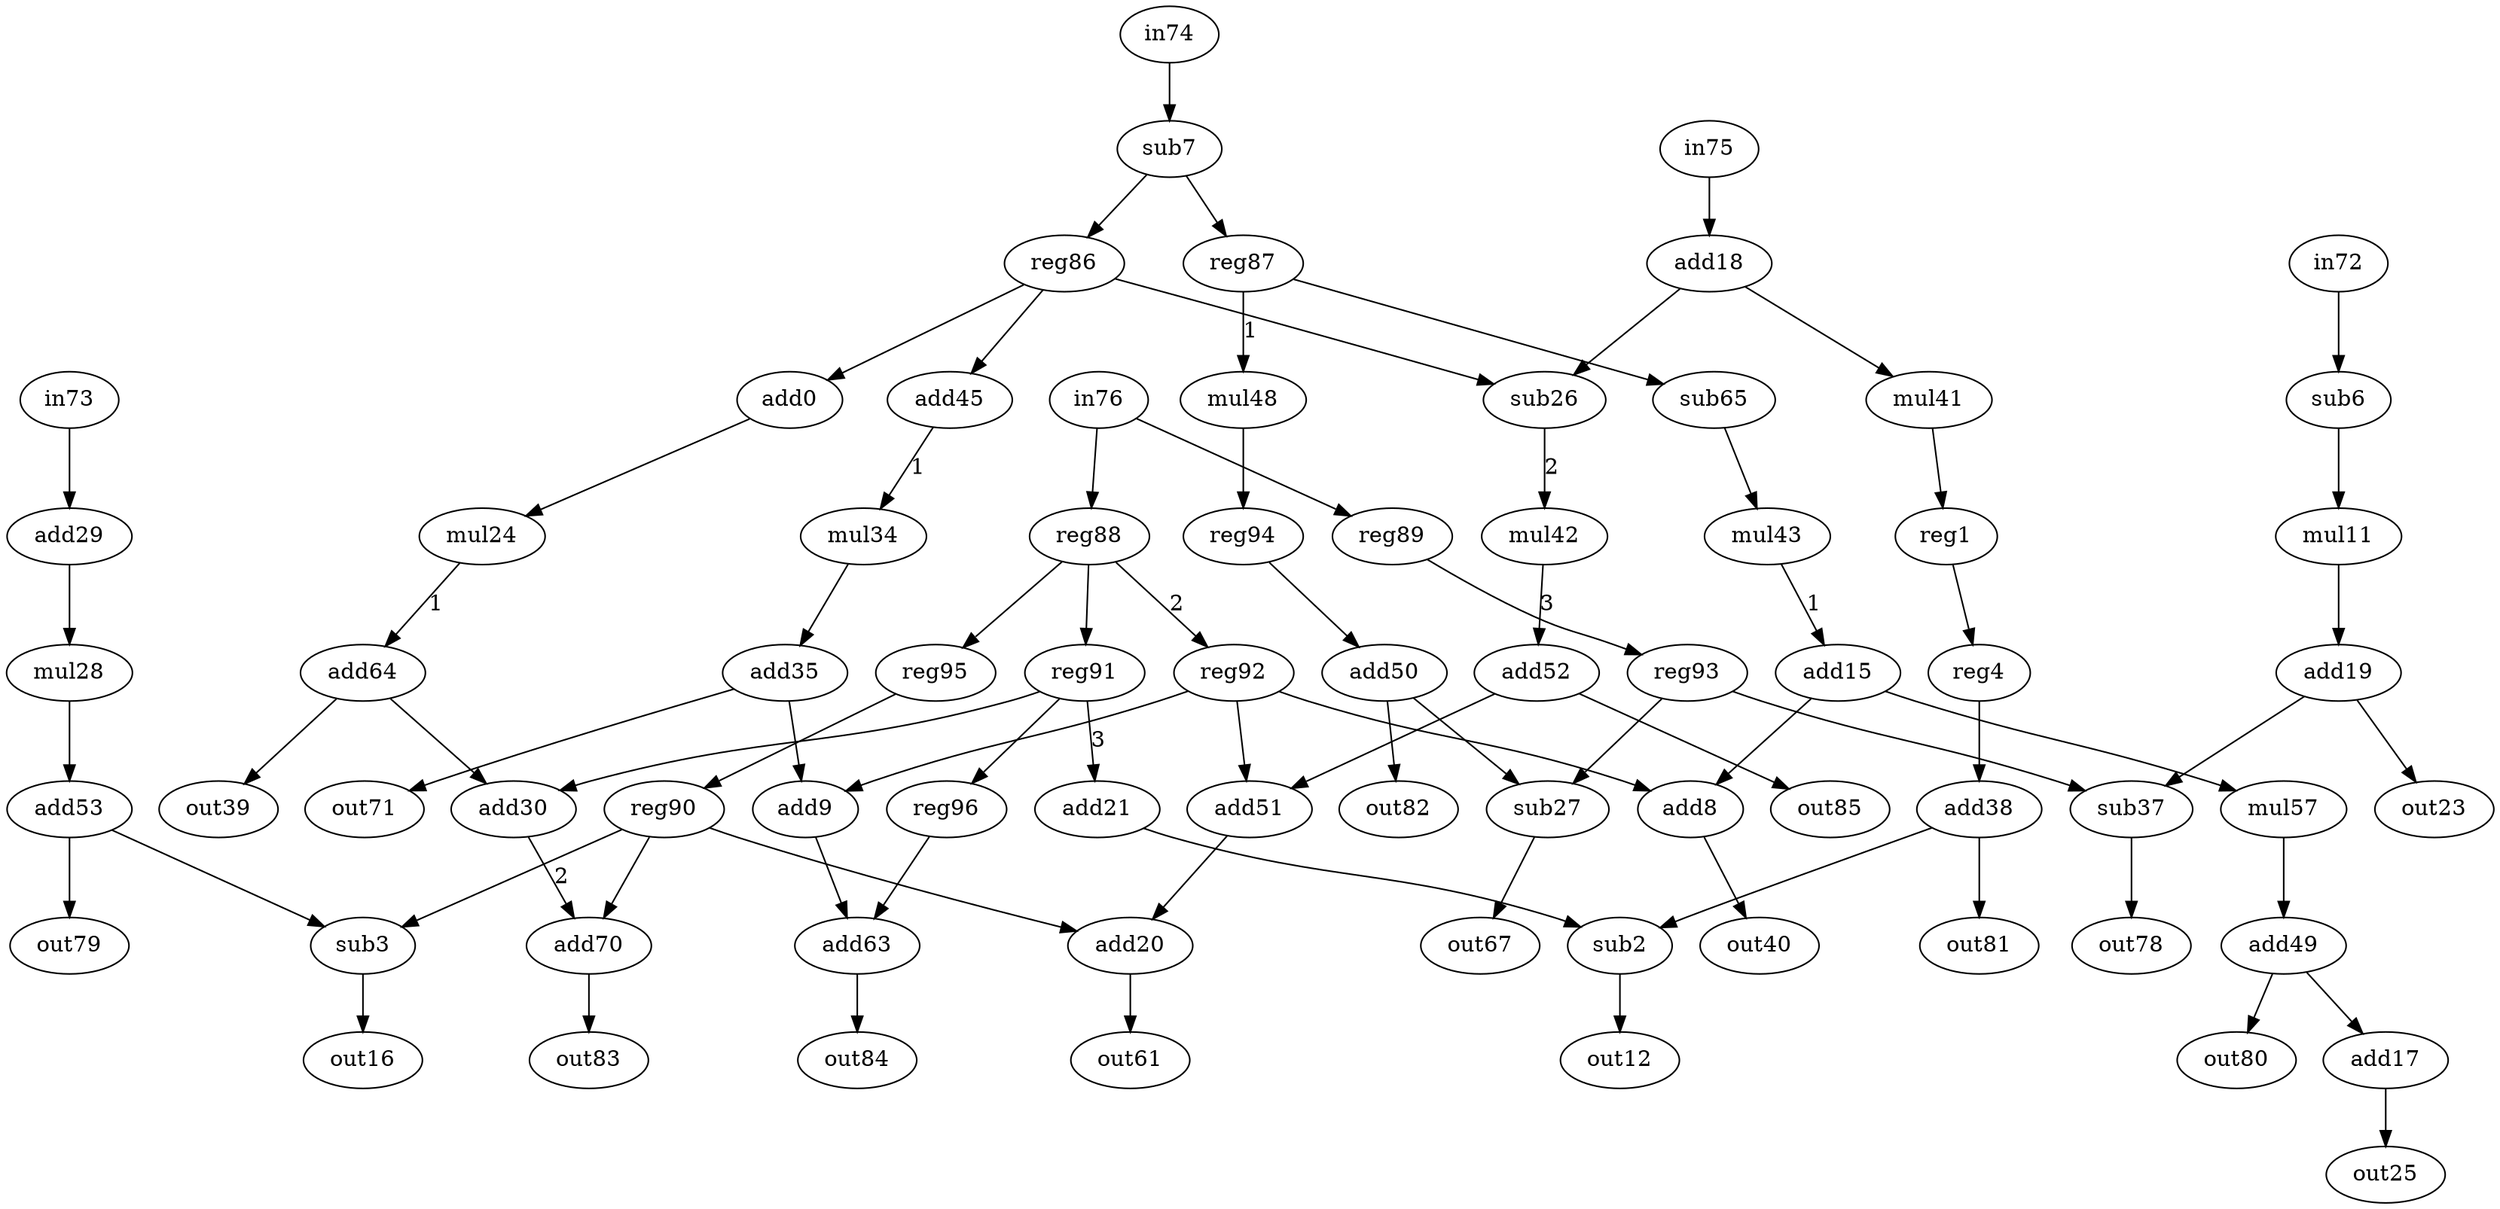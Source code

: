 strict digraph "collapse_pyr" {
0 [alap=3, asap=3, label=add0, op=addi, value=2];
1 [alap=3, asap=3, label=reg1, op=reg];
2 [alap=6, asap=6, label=sub2, op=sub];
3 [alap=4, asap=4, label=sub3, op=sub];
4 [alap=4, asap=4, label=reg4, op=reg];
6 [alap=1, asap=1, label=sub6, op=subi, value=2];
7 [alap=1, asap=1, label=sub7, op=subi, value=2];
8 [alap=6, asap=6, label=add8, op=add];
9 [alap=6, asap=6, label=add9, op=add];
11 [alap=2, asap=2, label=mul11, op=muli, value=2];
12 [alap=7, asap=7, label=out12, op=out];
15 [alap=5, asap=5, label=add15, op=addi, value=2];
16 [alap=5, asap=5, label=out16, op=out];
17 [alap=8, asap=8, label=add17, op=addi, value=2];
18 [alap=1, asap=1, label=add18, op=addi, value=2];
19 [alap=3, asap=3, label=add19, op=addi, value=2];
20 [alap=7, asap=7, label=add20, op=add];
21 [alap=5, asap=3, label=add21, op=addi, value=2];
23 [alap=4, asap=4, label=out23, op=out];
24 [alap=4, asap=4, label=mul24, op=muli, value=2];
25 [alap=9, asap=9, label=out25, op=out];
26 [alap=3, asap=3, label=sub26, op=sub];
27 [alap=6, asap=6, label=sub27, op=sub];
28 [alap=2, asap=2, label=mul28, op=muli, value=2];
29 [alap=1, asap=1, label=add29, op=addi, value=2];
30 [alap=6, asap=6, label=add30, op=add];
34 [alap=4, asap=4, label=mul34, op=muli, value=2];
35 [alap=5, asap=5, label=add35, op=addi, value=2];
37 [alap=4, asap=4, label=sub37, op=sub];
38 [alap=5, asap=5, label=add38, op=addi, value=2];
39 [alap=6, asap=6, label=out39, op=out];
40 [alap=7, asap=7, label=out40, op=out];
41 [alap=2, asap=2, label=mul41, op=muli, value=2];
42 [alap=4, asap=4, label=mul42, op=muli, value=2];
43 [alap=4, asap=4, label=mul43, op=muli, value=2];
45 [alap=3, asap=3, label=add45, op=addi, value=2];
48 [alap=3, asap=3, label=mul48, op=muli, value=2];
49 [alap=7, asap=7, label=add49, op=addi, value=2];
50 [alap=5, asap=5, label=add50, op=addi, value=2];
51 [alap=6, asap=6, label=add51, op=add];
52 [alap=5, asap=5, label=add52, op=addi, value=2];
53 [alap=3, asap=3, label=add53, op=addi, value=2];
57 [alap=6, asap=6, label=mul57, op=muli, value=2];
61 [alap=8, asap=8, label=out61, op=out];
63 [alap=7, asap=7, label=add63, op=add];
64 [alap=5, asap=5, label=add64, op=addi, value=2];
65 [alap=3, asap=3, label=sub65, op=subi, value=2];
67 [alap=7, asap=7, label=out67, op=out];
70 [alap=7, asap=7, label=add70, op=add];
71 [alap=6, asap=6, label=out71, op=out];
72 [alap=0, asap=0, label=in72, op=in];
73 [alap=0, asap=0, label=in73, op=in];
74 [alap=0, asap=0, label=in74, op=in];
75 [alap=0, asap=0, label=in75, op=in];
76 [alap=0, asap=0, label=in76, op=in];
78 [alap=5, asap=5, label=out78, op=out];
79 [alap=4, asap=4, label=out79, op=out];
80 [alap=8, asap=8, label=out80, op=out];
81 [alap=6, asap=6, label=out81, op=out];
82 [alap=6, asap=6, label=out82, op=out];
83 [alap=8, asap=8, label=out83, op=out];
84 [alap=8, asap=8, label=out84, op=out];
85 [alap=6, asap=6, label=out85, op=out];
86 [alap=2, asap=2, label=reg86, op=reg];
87 [alap=2, asap=2, label=reg87, op=reg];
88 [alap=1, asap=1, label=reg88, op=reg];
89 [alap=2, asap=1, label=reg89, op=reg];
90 [alap=3, asap=3, label=reg90, op=reg];
91 [alap=4, asap=2, label=reg91, op=reg];
92 [alap=5, asap=2, label=reg92, op=reg];
93 [alap=3, asap=2, label=reg93, op=reg];
94 [alap=4, asap=4, label=reg94, op=reg];
95 [alap=2, asap=2, label=reg95, op=reg];
96 [alap=6, asap=3, label=reg96, op=reg];
0 -> 24  [port=0, w=0];
1 -> 4  [port=0, w=0];
2 -> 12  [port=0, w=0];
3 -> 16  [port=0, w=0];
4 -> 38  [port=0, w=0];
6 -> 11  [port=0, w=0];
7 -> 86  [port=0, w=0];
7 -> 87  [port=0, w=0];
8 -> 40  [port=0, w=0];
9 -> 63  [port=0, w=0];
11 -> 19  [port=0, w=0];
15 -> 8  [port=0, w=0];
15 -> 57  [port=0, w=0];
17 -> 25  [port=0, w=0];
18 -> 26  [port=0, w=0];
18 -> 41  [port=0, w=0];
19 -> 23  [port=0, w=0];
19 -> 37  [port=0, w=0];
20 -> 61  [port=0, w=0];
21 -> 2  [port=0, w=0];
24 -> 64  [label=1, port=0, w=1];
26 -> 42  [label=2, port=0, w=2];
27 -> 67  [port=0, w=0];
28 -> 53  [port=0, w=0];
29 -> 28  [port=0, w=0];
30 -> 70  [label=2, port=0, w=2];
34 -> 35  [port=0, w=0];
35 -> 9  [port=0, w=0];
35 -> 71  [port=0, w=0];
37 -> 78  [port=0, w=0];
38 -> 2  [port=1, w=0];
38 -> 81  [port=0, w=0];
41 -> 1  [port=0, w=0];
42 -> 52  [label=3, port=0, w=3];
43 -> 15  [label=1, port=0, w=1];
45 -> 34  [label=1, port=0, w=1];
48 -> 94  [port=0, w=0];
49 -> 80  [port=0, w=0];
49 -> 17  [port=0, w=0];
50 -> 27  [port=0, w=0];
50 -> 82  [port=0, w=0];
51 -> 20  [port=0, w=0];
52 -> 51  [port=0, w=0];
52 -> 85  [port=0, w=0];
53 -> 3  [port=0, w=0];
53 -> 79  [port=0, w=0];
57 -> 49  [port=0, w=0];
63 -> 84  [port=0, w=0];
64 -> 30  [port=0, w=0];
64 -> 39  [port=0, w=0];
65 -> 43  [port=0, w=0];
70 -> 83  [port=0, w=0];
72 -> 6  [port=0, w=0];
73 -> 29  [port=0, w=0];
74 -> 7  [port=0, w=0];
75 -> 18  [port=0, w=0];
76 -> 88  [port=0, w=0];
76 -> 89  [port=0, w=0];
86 -> 0  [port=0, w=0];
86 -> 26  [port=1, w=0];
86 -> 45  [port=0, w=0];
87 -> 48  [label=1, port=0, w=1];
87 -> 65  [port=0, w=0];
88 -> 91  [port=0, w=0];
88 -> 92  [label=2, port=0, w=2];
88 -> 95  [port=0, w=0];
89 -> 93  [port=0, w=0];
90 -> 3  [port=1, w=0];
90 -> 20  [port=1, w=0];
90 -> 70  [port=1, w=0];
91 -> 21  [label=3, port=0, w=3];
91 -> 30  [port=1, w=0];
91 -> 96  [port=0, w=0];
92 -> 8  [port=1, w=0];
92 -> 9  [port=1, w=0];
92 -> 51  [port=1, w=0];
93 -> 27  [port=1, w=0];
93 -> 37  [port=1, w=0];
94 -> 50  [port=0, w=0];
95 -> 90  [port=0, w=0];
96 -> 63  [port=1, w=0];
}
